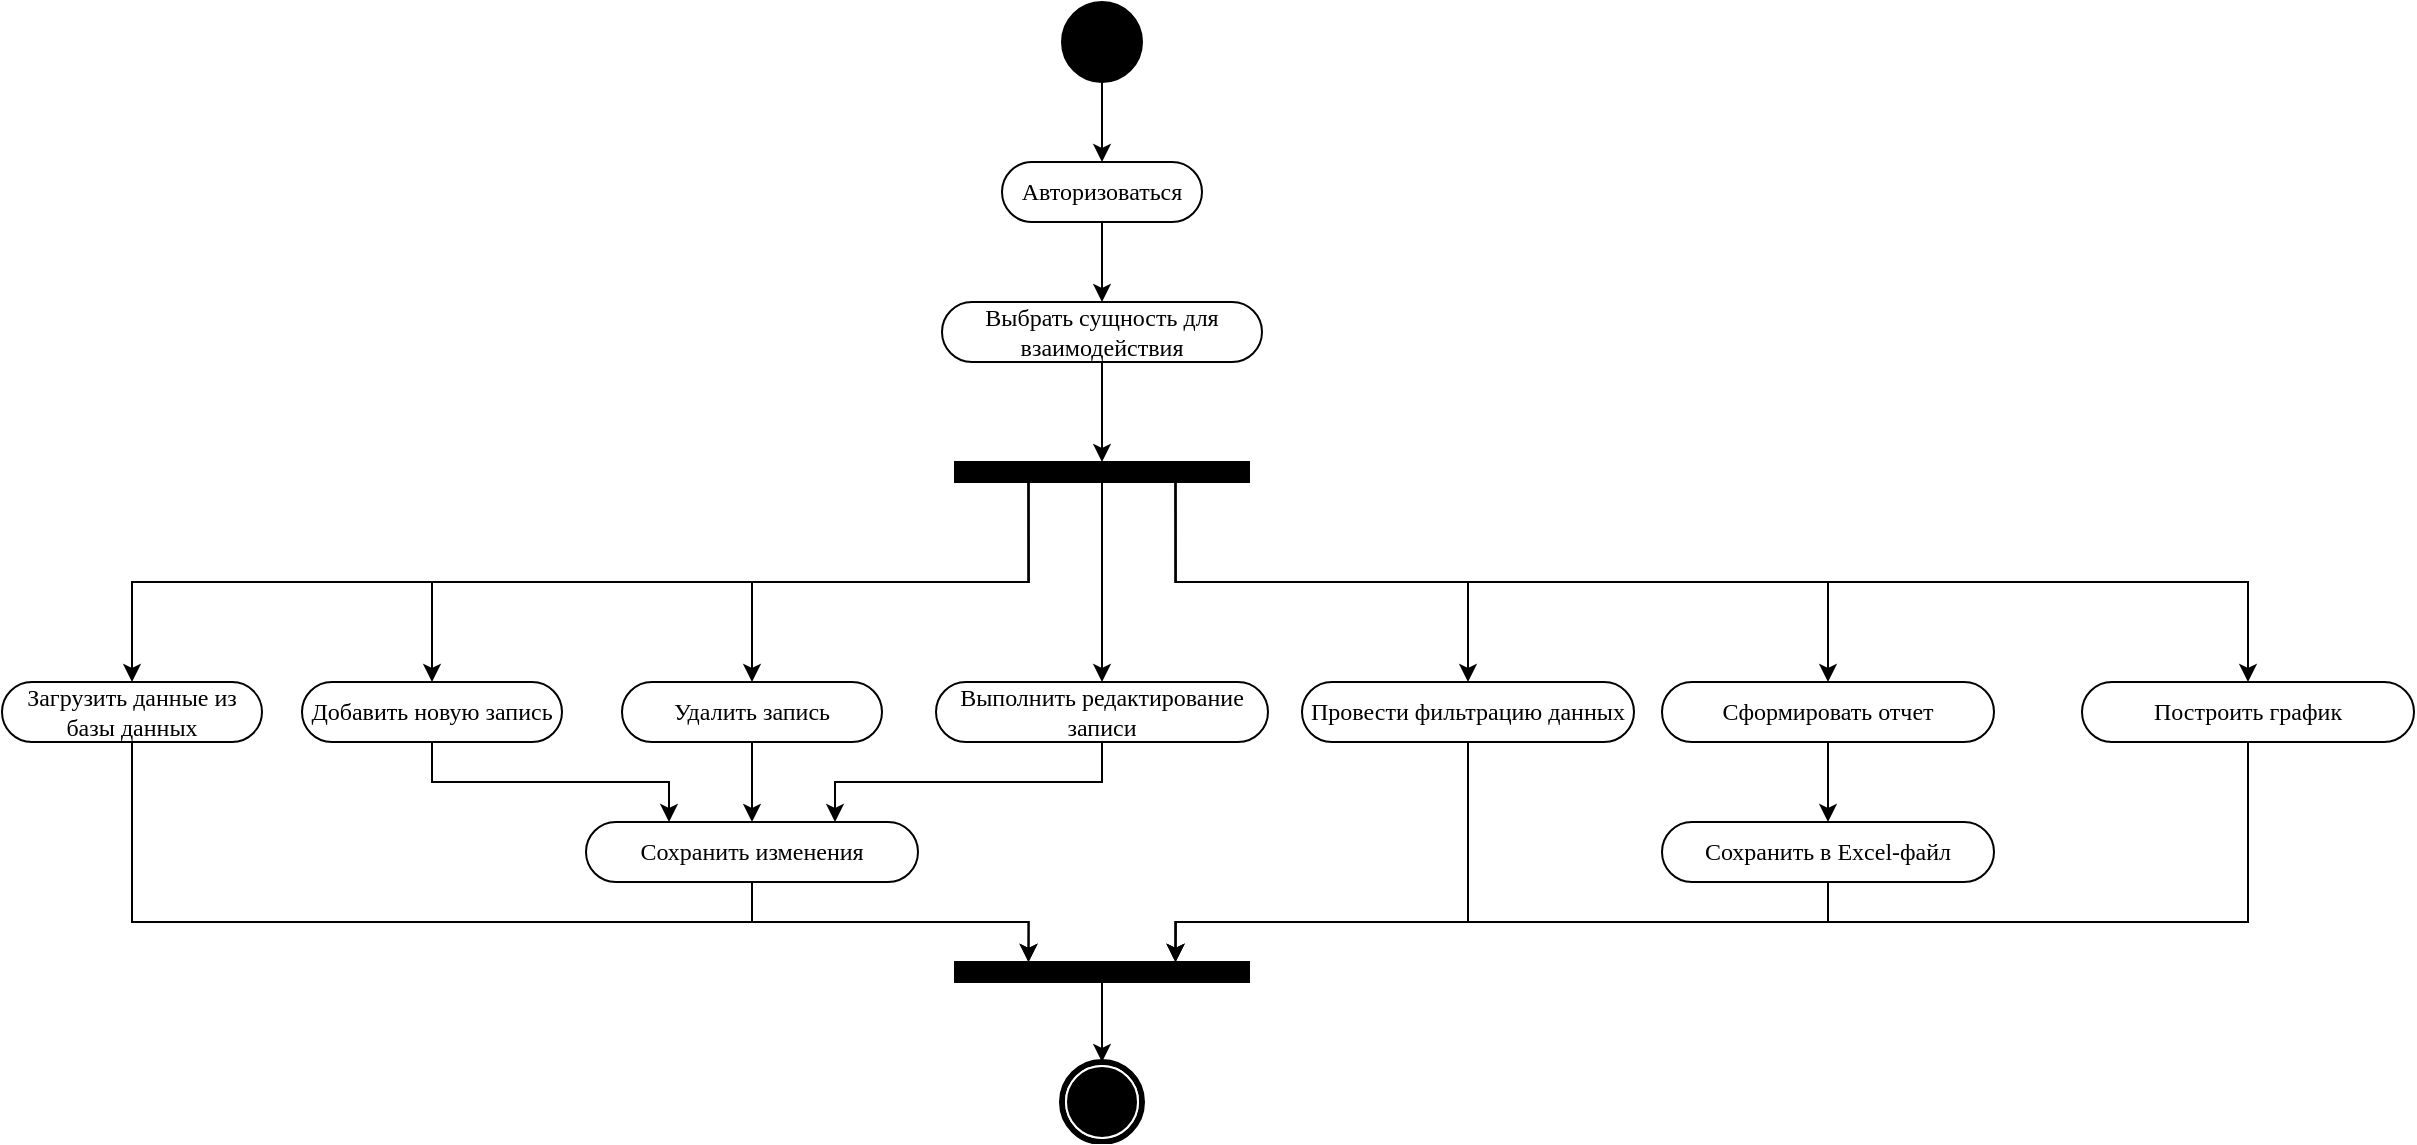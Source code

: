 <mxfile version="20.8.16" type="device"><diagram name="Page-1" id="0783ab3e-0a74-02c8-0abd-f7b4e66b4bec"><mxGraphModel dx="1418" dy="820" grid="1" gridSize="10" guides="1" tooltips="1" connect="1" arrows="1" fold="1" page="1" pageScale="1" pageWidth="850" pageHeight="1100" background="none" math="0" shadow="0"><root><mxCell id="0"/><mxCell id="1" parent="0"/><mxCell id="7LlSKcSgOUzQQDhMbtAO-3" style="edgeStyle=orthogonalEdgeStyle;rounded=0;orthogonalLoop=1;jettySize=auto;html=1;exitX=0.5;exitY=1;exitDx=0;exitDy=0;entryX=0.5;entryY=0;entryDx=0;entryDy=0;" parent="1" source="7LlSKcSgOUzQQDhMbtAO-1" target="7LlSKcSgOUzQQDhMbtAO-2" edge="1"><mxGeometry relative="1" as="geometry"/></mxCell><mxCell id="7LlSKcSgOUzQQDhMbtAO-1" value="" style="ellipse;whiteSpace=wrap;html=1;rounded=0;shadow=0;comic=0;labelBackgroundColor=none;strokeWidth=1;fillColor=#000000;fontFamily=Verdana;fontSize=12;align=center;" parent="1" vertex="1"><mxGeometry x="990" y="40" width="40" height="40" as="geometry"/></mxCell><mxCell id="7LlSKcSgOUzQQDhMbtAO-5" style="edgeStyle=orthogonalEdgeStyle;rounded=0;orthogonalLoop=1;jettySize=auto;html=1;exitX=0.5;exitY=1;exitDx=0;exitDy=0;entryX=0.5;entryY=0;entryDx=0;entryDy=0;" parent="1" source="7LlSKcSgOUzQQDhMbtAO-2" target="7LlSKcSgOUzQQDhMbtAO-4" edge="1"><mxGeometry relative="1" as="geometry"/></mxCell><mxCell id="7LlSKcSgOUzQQDhMbtAO-2" value="Авторизоваться" style="rounded=1;whiteSpace=wrap;html=1;shadow=0;comic=0;labelBackgroundColor=none;strokeWidth=1;fontFamily=Verdana;fontSize=12;align=center;arcSize=50;" parent="1" vertex="1"><mxGeometry x="960" y="120" width="100" height="30" as="geometry"/></mxCell><mxCell id="7LlSKcSgOUzQQDhMbtAO-8" style="edgeStyle=orthogonalEdgeStyle;rounded=0;orthogonalLoop=1;jettySize=auto;html=1;exitX=0.5;exitY=1;exitDx=0;exitDy=0;entryX=0.5;entryY=0;entryDx=0;entryDy=0;" parent="1" source="7LlSKcSgOUzQQDhMbtAO-4" target="7LlSKcSgOUzQQDhMbtAO-7" edge="1"><mxGeometry relative="1" as="geometry"/></mxCell><mxCell id="7LlSKcSgOUzQQDhMbtAO-4" value="Выбрать сущность для взаимодействия" style="rounded=1;whiteSpace=wrap;html=1;shadow=0;comic=0;labelBackgroundColor=none;strokeWidth=1;fontFamily=Verdana;fontSize=12;align=center;arcSize=50;" parent="1" vertex="1"><mxGeometry x="930" y="190" width="160" height="30" as="geometry"/></mxCell><mxCell id="7LlSKcSgOUzQQDhMbtAO-18" style="edgeStyle=orthogonalEdgeStyle;rounded=0;orthogonalLoop=1;jettySize=auto;html=1;exitX=0.25;exitY=1;exitDx=0;exitDy=0;entryX=0.5;entryY=0;entryDx=0;entryDy=0;" parent="1" source="7LlSKcSgOUzQQDhMbtAO-7" target="7LlSKcSgOUzQQDhMbtAO-9" edge="1"><mxGeometry relative="1" as="geometry"/></mxCell><mxCell id="7LlSKcSgOUzQQDhMbtAO-19" style="edgeStyle=orthogonalEdgeStyle;rounded=0;orthogonalLoop=1;jettySize=auto;html=1;exitX=0.75;exitY=1;exitDx=0;exitDy=0;entryX=0.5;entryY=0;entryDx=0;entryDy=0;" parent="1" source="7LlSKcSgOUzQQDhMbtAO-7" target="7LlSKcSgOUzQQDhMbtAO-16" edge="1"><mxGeometry relative="1" as="geometry"/></mxCell><mxCell id="7LlSKcSgOUzQQDhMbtAO-21" style="edgeStyle=orthogonalEdgeStyle;rounded=0;orthogonalLoop=1;jettySize=auto;html=1;exitX=0.25;exitY=1;exitDx=0;exitDy=0;entryX=0.5;entryY=0;entryDx=0;entryDy=0;" parent="1" source="7LlSKcSgOUzQQDhMbtAO-7" target="7LlSKcSgOUzQQDhMbtAO-10" edge="1"><mxGeometry relative="1" as="geometry"/></mxCell><mxCell id="7LlSKcSgOUzQQDhMbtAO-23" style="edgeStyle=orthogonalEdgeStyle;rounded=0;orthogonalLoop=1;jettySize=auto;html=1;exitX=0.25;exitY=1;exitDx=0;exitDy=0;entryX=0.5;entryY=0;entryDx=0;entryDy=0;" parent="1" source="7LlSKcSgOUzQQDhMbtAO-7" target="7LlSKcSgOUzQQDhMbtAO-11" edge="1"><mxGeometry relative="1" as="geometry"/></mxCell><mxCell id="7LlSKcSgOUzQQDhMbtAO-24" style="edgeStyle=orthogonalEdgeStyle;rounded=0;orthogonalLoop=1;jettySize=auto;html=1;exitX=0.75;exitY=1;exitDx=0;exitDy=0;entryX=0.5;entryY=0;entryDx=0;entryDy=0;" parent="1" source="7LlSKcSgOUzQQDhMbtAO-7" target="7LlSKcSgOUzQQDhMbtAO-14" edge="1"><mxGeometry relative="1" as="geometry"/></mxCell><mxCell id="7LlSKcSgOUzQQDhMbtAO-29" style="edgeStyle=orthogonalEdgeStyle;rounded=0;orthogonalLoop=1;jettySize=auto;html=1;exitX=0.75;exitY=1;exitDx=0;exitDy=0;entryX=0.5;entryY=0;entryDx=0;entryDy=0;" parent="1" source="7LlSKcSgOUzQQDhMbtAO-7" target="7LlSKcSgOUzQQDhMbtAO-13" edge="1"><mxGeometry relative="1" as="geometry"/></mxCell><mxCell id="7LlSKcSgOUzQQDhMbtAO-31" style="edgeStyle=orthogonalEdgeStyle;rounded=0;orthogonalLoop=1;jettySize=auto;html=1;exitX=0.5;exitY=1;exitDx=0;exitDy=0;entryX=0.5;entryY=0;entryDx=0;entryDy=0;" parent="1" source="7LlSKcSgOUzQQDhMbtAO-7" target="7LlSKcSgOUzQQDhMbtAO-27" edge="1"><mxGeometry relative="1" as="geometry"/></mxCell><mxCell id="7LlSKcSgOUzQQDhMbtAO-7" value="" style="whiteSpace=wrap;html=1;rounded=0;shadow=0;comic=0;labelBackgroundColor=none;strokeWidth=1;fillColor=#000000;fontFamily=Verdana;fontSize=12;align=center;rotation=0;" parent="1" vertex="1"><mxGeometry x="936.5" y="270" width="147" height="10" as="geometry"/></mxCell><mxCell id="7LlSKcSgOUzQQDhMbtAO-38" style="edgeStyle=orthogonalEdgeStyle;rounded=0;orthogonalLoop=1;jettySize=auto;html=1;exitX=0.5;exitY=1;exitDx=0;exitDy=0;entryX=0.25;entryY=0;entryDx=0;entryDy=0;" parent="1" source="7LlSKcSgOUzQQDhMbtAO-9" target="7LlSKcSgOUzQQDhMbtAO-36" edge="1"><mxGeometry relative="1" as="geometry"><Array as="points"><mxPoint x="525" y="500"/><mxPoint x="973" y="500"/></Array></mxGeometry></mxCell><mxCell id="7LlSKcSgOUzQQDhMbtAO-9" value="Загрузить данные из базы данных" style="rounded=1;whiteSpace=wrap;html=1;shadow=0;comic=0;labelBackgroundColor=none;strokeWidth=1;fontFamily=Verdana;fontSize=12;align=center;arcSize=50;" parent="1" vertex="1"><mxGeometry x="460" y="380" width="130" height="30" as="geometry"/></mxCell><mxCell id="7LlSKcSgOUzQQDhMbtAO-34" style="edgeStyle=orthogonalEdgeStyle;rounded=0;orthogonalLoop=1;jettySize=auto;html=1;exitX=0.5;exitY=1;exitDx=0;exitDy=0;entryX=0.25;entryY=0;entryDx=0;entryDy=0;" parent="1" source="7LlSKcSgOUzQQDhMbtAO-10" target="7LlSKcSgOUzQQDhMbtAO-32" edge="1"><mxGeometry relative="1" as="geometry"/></mxCell><mxCell id="7LlSKcSgOUzQQDhMbtAO-10" value="Добавить новую запись" style="rounded=1;whiteSpace=wrap;html=1;shadow=0;comic=0;labelBackgroundColor=none;strokeWidth=1;fontFamily=Verdana;fontSize=12;align=center;arcSize=50;" parent="1" vertex="1"><mxGeometry x="610" y="380" width="130" height="30" as="geometry"/></mxCell><mxCell id="7LlSKcSgOUzQQDhMbtAO-33" style="edgeStyle=orthogonalEdgeStyle;rounded=0;orthogonalLoop=1;jettySize=auto;html=1;exitX=0.5;exitY=1;exitDx=0;exitDy=0;entryX=0.5;entryY=0;entryDx=0;entryDy=0;" parent="1" source="7LlSKcSgOUzQQDhMbtAO-11" target="7LlSKcSgOUzQQDhMbtAO-32" edge="1"><mxGeometry relative="1" as="geometry"/></mxCell><mxCell id="7LlSKcSgOUzQQDhMbtAO-11" value="Удалить запись" style="rounded=1;whiteSpace=wrap;html=1;shadow=0;comic=0;labelBackgroundColor=none;strokeWidth=1;fontFamily=Verdana;fontSize=12;align=center;arcSize=50;" parent="1" vertex="1"><mxGeometry x="770" y="380" width="130" height="30" as="geometry"/></mxCell><mxCell id="7LlSKcSgOUzQQDhMbtAO-40" style="edgeStyle=orthogonalEdgeStyle;rounded=0;orthogonalLoop=1;jettySize=auto;html=1;exitX=0.5;exitY=1;exitDx=0;exitDy=0;entryX=0.75;entryY=0;entryDx=0;entryDy=0;" parent="1" source="7LlSKcSgOUzQQDhMbtAO-13" target="7LlSKcSgOUzQQDhMbtAO-36" edge="1"><mxGeometry relative="1" as="geometry"><Array as="points"><mxPoint x="1193" y="500"/><mxPoint x="1047" y="500"/></Array></mxGeometry></mxCell><mxCell id="7LlSKcSgOUzQQDhMbtAO-13" value="Провести фильтрацию данных" style="rounded=1;whiteSpace=wrap;html=1;shadow=0;comic=0;labelBackgroundColor=none;strokeWidth=1;fontFamily=Verdana;fontSize=12;align=center;arcSize=50;" parent="1" vertex="1"><mxGeometry x="1110" y="380" width="166" height="30" as="geometry"/></mxCell><mxCell id="7LlSKcSgOUzQQDhMbtAO-39" style="edgeStyle=orthogonalEdgeStyle;rounded=0;orthogonalLoop=1;jettySize=auto;html=1;exitX=0.5;exitY=1;exitDx=0;exitDy=0;entryX=0.5;entryY=0;entryDx=0;entryDy=0;" parent="1" source="7LlSKcSgOUzQQDhMbtAO-14" target="7LlSKcSgOUzQQDhMbtAO-26" edge="1"><mxGeometry relative="1" as="geometry"/></mxCell><mxCell id="7LlSKcSgOUzQQDhMbtAO-14" value="Сформировать отчет" style="rounded=1;whiteSpace=wrap;html=1;shadow=0;comic=0;labelBackgroundColor=none;strokeWidth=1;fontFamily=Verdana;fontSize=12;align=center;arcSize=50;" parent="1" vertex="1"><mxGeometry x="1290" y="380" width="166" height="30" as="geometry"/></mxCell><mxCell id="7LlSKcSgOUzQQDhMbtAO-42" style="edgeStyle=orthogonalEdgeStyle;rounded=0;orthogonalLoop=1;jettySize=auto;html=1;exitX=0.5;exitY=1;exitDx=0;exitDy=0;entryX=0.75;entryY=0;entryDx=0;entryDy=0;" parent="1" source="7LlSKcSgOUzQQDhMbtAO-16" target="7LlSKcSgOUzQQDhMbtAO-36" edge="1"><mxGeometry relative="1" as="geometry"><Array as="points"><mxPoint x="1583" y="500"/><mxPoint x="1047" y="500"/></Array></mxGeometry></mxCell><mxCell id="7LlSKcSgOUzQQDhMbtAO-16" value="Построить график" style="rounded=1;whiteSpace=wrap;html=1;shadow=0;comic=0;labelBackgroundColor=none;strokeWidth=1;fontFamily=Verdana;fontSize=12;align=center;arcSize=50;" parent="1" vertex="1"><mxGeometry x="1500" y="380" width="166" height="30" as="geometry"/></mxCell><mxCell id="7LlSKcSgOUzQQDhMbtAO-25" value="" style="shape=mxgraph.bpmn.shape;html=1;verticalLabelPosition=bottom;labelBackgroundColor=#ffffff;verticalAlign=top;perimeter=ellipsePerimeter;outline=end;symbol=terminate;rounded=0;shadow=0;comic=0;strokeWidth=1;fontFamily=Verdana;fontSize=12;align=center;" parent="1" vertex="1"><mxGeometry x="990" y="570" width="40" height="40" as="geometry"/></mxCell><mxCell id="7LlSKcSgOUzQQDhMbtAO-41" style="edgeStyle=orthogonalEdgeStyle;rounded=0;orthogonalLoop=1;jettySize=auto;html=1;exitX=0.5;exitY=1;exitDx=0;exitDy=0;entryX=0.75;entryY=0;entryDx=0;entryDy=0;" parent="1" source="7LlSKcSgOUzQQDhMbtAO-26" target="7LlSKcSgOUzQQDhMbtAO-36" edge="1"><mxGeometry relative="1" as="geometry"/></mxCell><mxCell id="7LlSKcSgOUzQQDhMbtAO-26" value="Сохранить в Excel-файл" style="rounded=1;whiteSpace=wrap;html=1;shadow=0;comic=0;labelBackgroundColor=none;strokeWidth=1;fontFamily=Verdana;fontSize=12;align=center;arcSize=50;" parent="1" vertex="1"><mxGeometry x="1290" y="450" width="166" height="30" as="geometry"/></mxCell><mxCell id="7LlSKcSgOUzQQDhMbtAO-35" style="edgeStyle=orthogonalEdgeStyle;rounded=0;orthogonalLoop=1;jettySize=auto;html=1;exitX=0.5;exitY=1;exitDx=0;exitDy=0;entryX=0.75;entryY=0;entryDx=0;entryDy=0;" parent="1" source="7LlSKcSgOUzQQDhMbtAO-27" target="7LlSKcSgOUzQQDhMbtAO-32" edge="1"><mxGeometry relative="1" as="geometry"/></mxCell><mxCell id="7LlSKcSgOUzQQDhMbtAO-27" value="Выполнить редактирование записи" style="rounded=1;whiteSpace=wrap;html=1;shadow=0;comic=0;labelBackgroundColor=none;strokeWidth=1;fontFamily=Verdana;fontSize=12;align=center;arcSize=50;" parent="1" vertex="1"><mxGeometry x="927" y="380" width="166" height="30" as="geometry"/></mxCell><mxCell id="7LlSKcSgOUzQQDhMbtAO-37" style="edgeStyle=orthogonalEdgeStyle;rounded=0;orthogonalLoop=1;jettySize=auto;html=1;exitX=0.5;exitY=1;exitDx=0;exitDy=0;entryX=0.25;entryY=0;entryDx=0;entryDy=0;" parent="1" source="7LlSKcSgOUzQQDhMbtAO-32" target="7LlSKcSgOUzQQDhMbtAO-36" edge="1"><mxGeometry relative="1" as="geometry"/></mxCell><mxCell id="7LlSKcSgOUzQQDhMbtAO-32" value="Сохранить изменения" style="rounded=1;whiteSpace=wrap;html=1;shadow=0;comic=0;labelBackgroundColor=none;strokeWidth=1;fontFamily=Verdana;fontSize=12;align=center;arcSize=50;" parent="1" vertex="1"><mxGeometry x="752" y="450" width="166" height="30" as="geometry"/></mxCell><mxCell id="VBw9KrCoTssNtZ3Tpmk8-3" style="edgeStyle=orthogonalEdgeStyle;rounded=0;orthogonalLoop=1;jettySize=auto;html=1;exitX=0.5;exitY=1;exitDx=0;exitDy=0;entryX=0.5;entryY=0;entryDx=0;entryDy=0;" edge="1" parent="1" source="7LlSKcSgOUzQQDhMbtAO-36" target="7LlSKcSgOUzQQDhMbtAO-25"><mxGeometry relative="1" as="geometry"/></mxCell><mxCell id="7LlSKcSgOUzQQDhMbtAO-36" value="" style="whiteSpace=wrap;html=1;rounded=0;shadow=0;comic=0;labelBackgroundColor=none;strokeWidth=1;fillColor=#000000;fontFamily=Verdana;fontSize=12;align=center;rotation=0;" parent="1" vertex="1"><mxGeometry x="936.5" y="520" width="147" height="10" as="geometry"/></mxCell></root></mxGraphModel></diagram></mxfile>